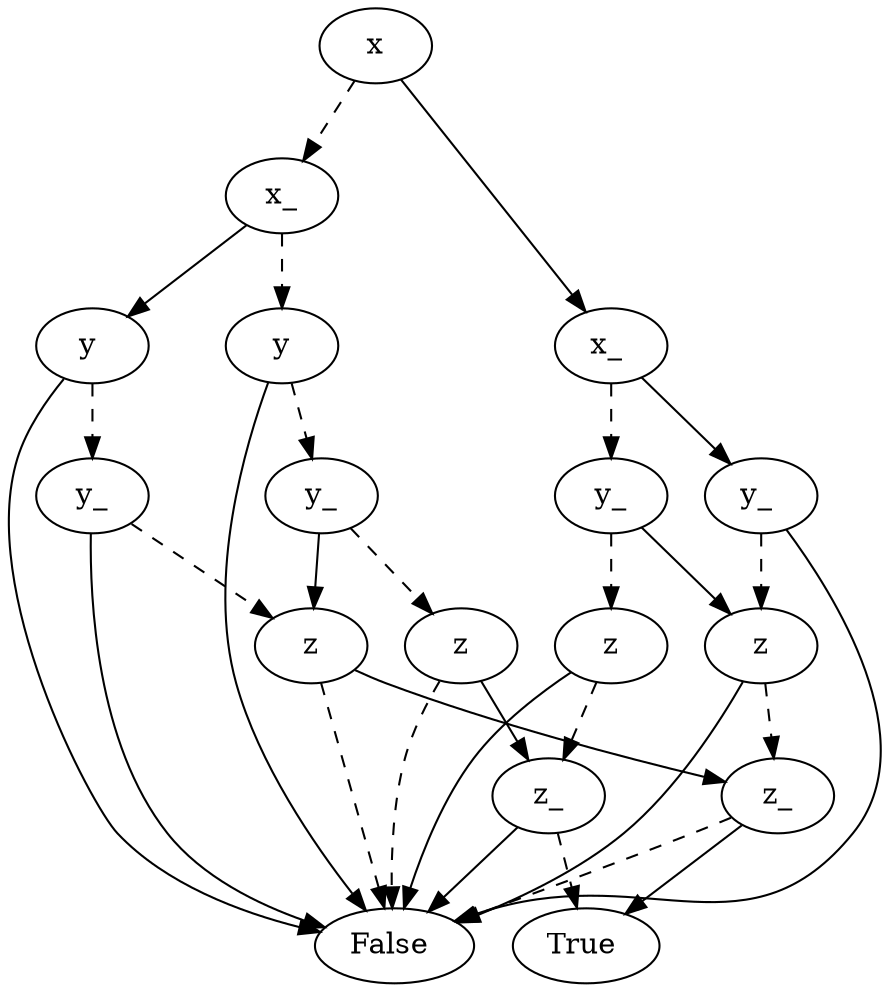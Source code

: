 digraph{2846332646128[label=x]2846332646608[label="x_"]
2846332646128 -> 2846332646608  [style=dashed]
2846332646928[label="y"]
2846332646608 -> 2846332646928  [style=dashed]
2846332647248[label="y_"]
2846332646928 -> 2846332647248  [style=dashed]
2846332647568[label="z"]
2846332647248 -> 2846332647568  [style=dashed]
2846332645808[label="False"]
2846332647568 -> 2846332645808 [style=dashed]
2846332648048[label="z_ "]
2846332647568 -> 2846332648048 
2846332646288[label="True"]
2846332648048 -> 2846332646288 [style=dashed]
2846332645808[label="False "]
2846332648048 -> 2846332645808
2846332647728[label="z "]
2846332647248 -> 2846332647728 
2846332645808[label="False"]
2846332647728 -> 2846332645808 [style=dashed]
2846332648528[label="z_ "]
2846332647728 -> 2846332648528 
2846332645808[label="False"]
2846332648528 -> 2846332645808 [style=dashed]
2846332646288[label="True "]
2846332648528 -> 2846332646288
2846332645808[label="False "]
2846332646928 -> 2846332645808
2846332647088[label="y "]
2846332646608 -> 2846332647088 
2846332649008[label="y_"]
2846332647088 -> 2846332649008  [style=dashed]
2846332647728[label="z"]
2846332649008 -> 2846332647728  [style=dashed]
2846332645808[label="False "]
2846332649008 -> 2846332645808
2846332645808[label="False "]
2846332647088 -> 2846332645808
2846332646768[label="x_ "]
2846332646128 -> 2846332646768 
2846333518384[label="y_"]
2846332646768 -> 2846333518384  [style=dashed]
2846333518864[label="z"]
2846333518384 -> 2846333518864  [style=dashed]
2846332648048[label="z_"]
2846333518864 -> 2846332648048  [style=dashed]
2846332645808[label="False "]
2846333518864 -> 2846332645808
2846333519024[label="z "]
2846333518384 -> 2846333519024 
2846332648528[label="z_"]
2846333519024 -> 2846332648528  [style=dashed]
2846332645808[label="False "]
2846333519024 -> 2846332645808
2846333518704[label="y_ "]
2846332646768 -> 2846333518704 
2846333519024[label="z"]
2846333518704 -> 2846333519024  [style=dashed]
2846332645808[label="False "]
2846333518704 -> 2846332645808
}